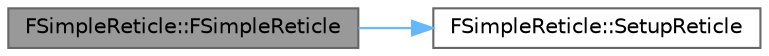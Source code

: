 digraph "FSimpleReticle::FSimpleReticle"
{
 // INTERACTIVE_SVG=YES
 // LATEX_PDF_SIZE
  bgcolor="transparent";
  edge [fontname=Helvetica,fontsize=10,labelfontname=Helvetica,labelfontsize=10];
  node [fontname=Helvetica,fontsize=10,shape=box,height=0.2,width=0.4];
  rankdir="LR";
  Node1 [id="Node000001",label="FSimpleReticle::FSimpleReticle",height=0.2,width=0.4,color="gray40", fillcolor="grey60", style="filled", fontcolor="black",tooltip=" "];
  Node1 -> Node2 [id="edge1_Node000001_Node000002",color="steelblue1",style="solid",tooltip=" "];
  Node2 [id="Node000002",label="FSimpleReticle::SetupReticle",height=0.2,width=0.4,color="grey40", fillcolor="white", style="filled",URL="$d5/d02/classFSimpleReticle.html#ada64b32156b6aeeca6a61b9733b9bb14",tooltip=" "];
}
